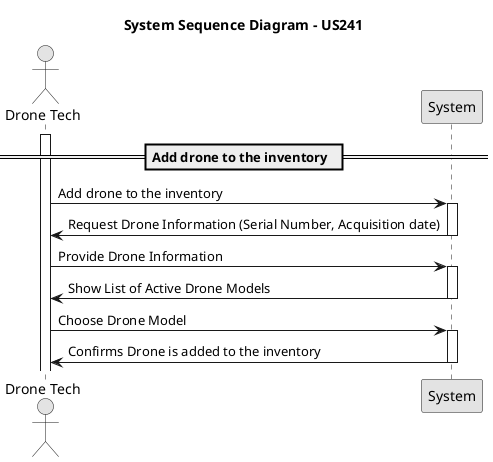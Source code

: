 @startuml
skinparam monochrome true
skinparam packageStyle rectangle
skinparam shadowing false

actor "Drone Tech" as droneTech
participant "System" as system

title System Sequence Diagram - US241

== Add drone to the inventory  ==
activate droneTech

droneTech -> system : Add drone to the inventory
activate system

system -> droneTech : Request Drone Information (Serial Number, Acquisition date)
deactivate system
droneTech -> system : Provide Drone Information

activate system

system -> droneTech : Show List of Active Drone Models

deactivate system
droneTech -> system : Choose Drone Model

activate system

system -> droneTech : Confirms Drone is added to the inventory
deactivate system



@enduml
